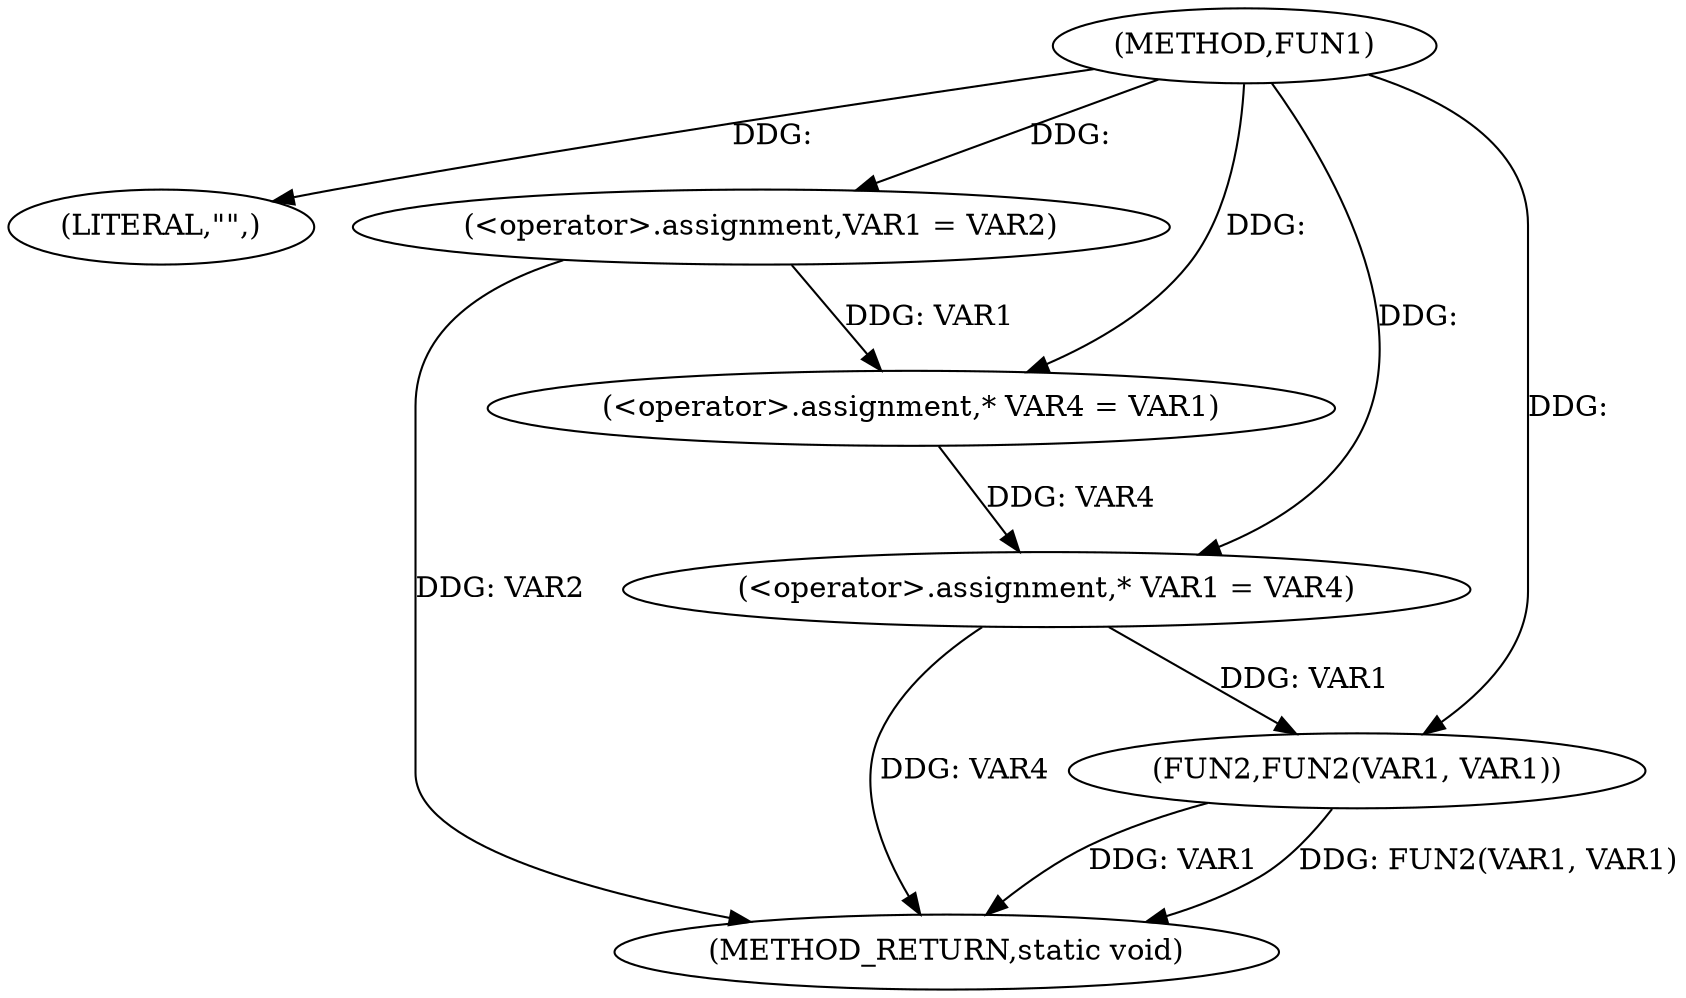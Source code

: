 digraph FUN1 {  
"1000100" [label = "(METHOD,FUN1)" ]
"1000119" [label = "(METHOD_RETURN,static void)" ]
"1000103" [label = "(LITERAL,\"\",)" ]
"1000104" [label = "(<operator>.assignment,VAR1 = VAR2)" ]
"1000109" [label = "(<operator>.assignment,* VAR4 = VAR1)" ]
"1000113" [label = "(<operator>.assignment,* VAR1 = VAR4)" ]
"1000116" [label = "(FUN2,FUN2(VAR1, VAR1))" ]
  "1000116" -> "1000119"  [ label = "DDG: VAR1"] 
  "1000113" -> "1000119"  [ label = "DDG: VAR4"] 
  "1000116" -> "1000119"  [ label = "DDG: FUN2(VAR1, VAR1)"] 
  "1000104" -> "1000119"  [ label = "DDG: VAR2"] 
  "1000100" -> "1000103"  [ label = "DDG: "] 
  "1000100" -> "1000104"  [ label = "DDG: "] 
  "1000104" -> "1000109"  [ label = "DDG: VAR1"] 
  "1000100" -> "1000109"  [ label = "DDG: "] 
  "1000109" -> "1000113"  [ label = "DDG: VAR4"] 
  "1000100" -> "1000113"  [ label = "DDG: "] 
  "1000113" -> "1000116"  [ label = "DDG: VAR1"] 
  "1000100" -> "1000116"  [ label = "DDG: "] 
}
